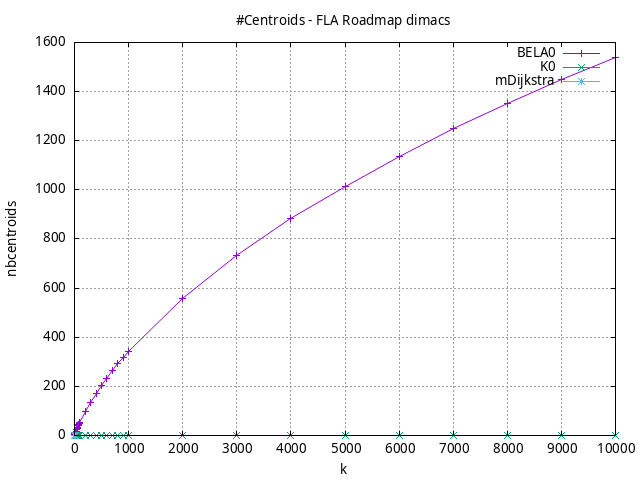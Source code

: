 #!/usr/bin/gnuplot
# -*- coding: utf-8 -*-
#
# results/roadmap/dimacs/FLA/USA-road-d.FLA.brute-force.nbcentroids.gnuplot
#
# Started on 01/09/2024 14:32:46
# Author: Carlos Linares López
set grid
set xlabel "k"
set ylabel "nbcentroids"

set title "#Centroids - FLA Roadmap dimacs"

set terminal png enhanced font "Ariel,10"
set output 'USA-road-d.FLA.brute-force.nbcentroids.png'

plot "-" title "BELA0"      with linesp, "-" title "K0"      with linesp, "-" title "mDijkstra"      with linesp

	1 1.0
	2 1.44
	3 2.27
	4 2.73
	5 3.6
	6 4.03
	7 4.86
	8 5.26
	9 6.14
	10 6.58
	20 12.48
	30 18.18
	40 23.49
	50 28.92
	60 34.23
	70 39.29
	80 44.33
	90 49.25
	100 54.05
	200 97.15
	300 135.35
	400 170.38
	500 203.1
	600 233.9
	700 262.9
	800 291.17
	900 317.7
	1000 342.57
	2000 557.76
	3000 731.67
	4000 881.63
	5000 1015.34
	6000 1136.41
	7000 1248.23
	8000 1350.37
	9000 1448.13
	10000 1538.73
end
	1 0.0
	2 0.0
	3 0.0
	4 0.0
	5 0.0
	6 0.0
	7 0.0
	8 0.0
	9 0.0
	10 0.0
	20 0.0
	30 0.0
	40 0.0
	50 0.0
	60 0.0
	70 0.0
	80 0.0
	90 0.0
	100 0.0
	200 0.0
	300 0.0
	400 0.0
	500 0.0
	600 0.0
	700 0.0
	800 0.0
	900 0.0
	1000 0.0
	2000 0.0
	3000 0.0
	4000 0.0
	5000 0.0
	6000 0.0
	7000 0.0
	8000 0.0
	9000 0.0
	10000 0.0
end
	1 0.0
	2 0.0
	3 0.0
	4 0.0
	5 0.0
	6 0.0
	7 0.0
	8 0.0
	9 0.0
	10 0.0
end

